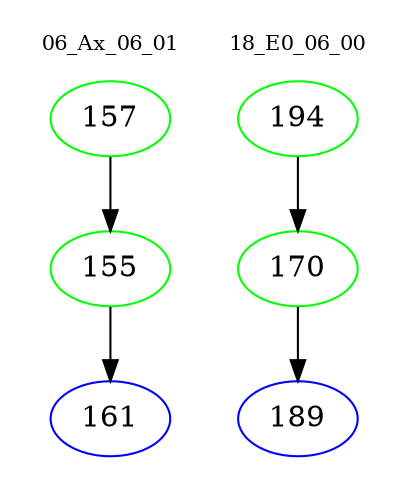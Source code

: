 digraph{
subgraph cluster_0 {
color = white
label = "06_Ax_06_01";
fontsize=10;
T0_157 [label="157", color="green"]
T0_157 -> T0_155 [color="black"]
T0_155 [label="155", color="green"]
T0_155 -> T0_161 [color="black"]
T0_161 [label="161", color="blue"]
}
subgraph cluster_1 {
color = white
label = "18_E0_06_00";
fontsize=10;
T1_194 [label="194", color="green"]
T1_194 -> T1_170 [color="black"]
T1_170 [label="170", color="green"]
T1_170 -> T1_189 [color="black"]
T1_189 [label="189", color="blue"]
}
}
